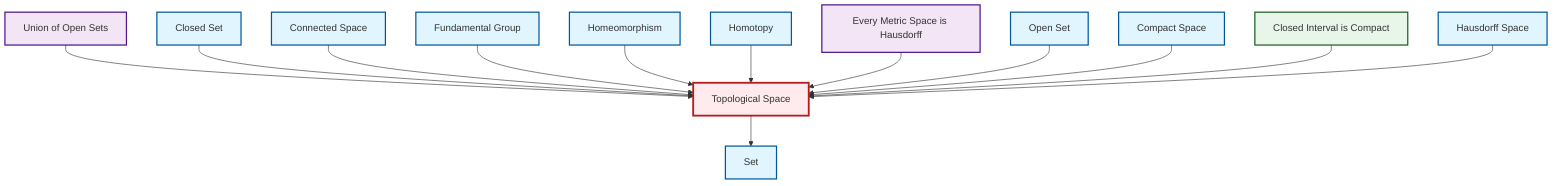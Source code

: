 graph TD
    classDef definition fill:#e1f5fe,stroke:#01579b,stroke-width:2px
    classDef theorem fill:#f3e5f5,stroke:#4a148c,stroke-width:2px
    classDef axiom fill:#fff3e0,stroke:#e65100,stroke-width:2px
    classDef example fill:#e8f5e9,stroke:#1b5e20,stroke-width:2px
    classDef current fill:#ffebee,stroke:#b71c1c,stroke-width:3px
    def-topological-space["Topological Space"]:::definition
    def-open-set["Open Set"]:::definition
    def-fundamental-group["Fundamental Group"]:::definition
    def-homeomorphism["Homeomorphism"]:::definition
    def-closed-set["Closed Set"]:::definition
    def-homotopy["Homotopy"]:::definition
    def-compact["Compact Space"]:::definition
    def-hausdorff["Hausdorff Space"]:::definition
    ex-closed-interval-compact["Closed Interval is Compact"]:::example
    thm-union-open-sets["Union of Open Sets"]:::theorem
    def-set["Set"]:::definition
    def-connected["Connected Space"]:::definition
    thm-metric-hausdorff["Every Metric Space is Hausdorff"]:::theorem
    thm-union-open-sets --> def-topological-space
    def-closed-set --> def-topological-space
    def-connected --> def-topological-space
    def-fundamental-group --> def-topological-space
    def-homeomorphism --> def-topological-space
    def-homotopy --> def-topological-space
    thm-metric-hausdorff --> def-topological-space
    def-open-set --> def-topological-space
    def-compact --> def-topological-space
    ex-closed-interval-compact --> def-topological-space
    def-topological-space --> def-set
    def-hausdorff --> def-topological-space
    class def-topological-space current